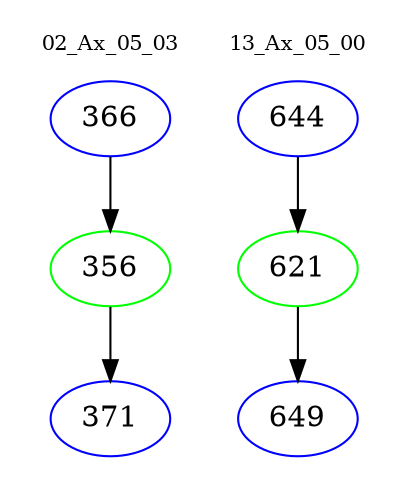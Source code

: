 digraph{
subgraph cluster_0 {
color = white
label = "02_Ax_05_03";
fontsize=10;
T0_366 [label="366", color="blue"]
T0_366 -> T0_356 [color="black"]
T0_356 [label="356", color="green"]
T0_356 -> T0_371 [color="black"]
T0_371 [label="371", color="blue"]
}
subgraph cluster_1 {
color = white
label = "13_Ax_05_00";
fontsize=10;
T1_644 [label="644", color="blue"]
T1_644 -> T1_621 [color="black"]
T1_621 [label="621", color="green"]
T1_621 -> T1_649 [color="black"]
T1_649 [label="649", color="blue"]
}
}
